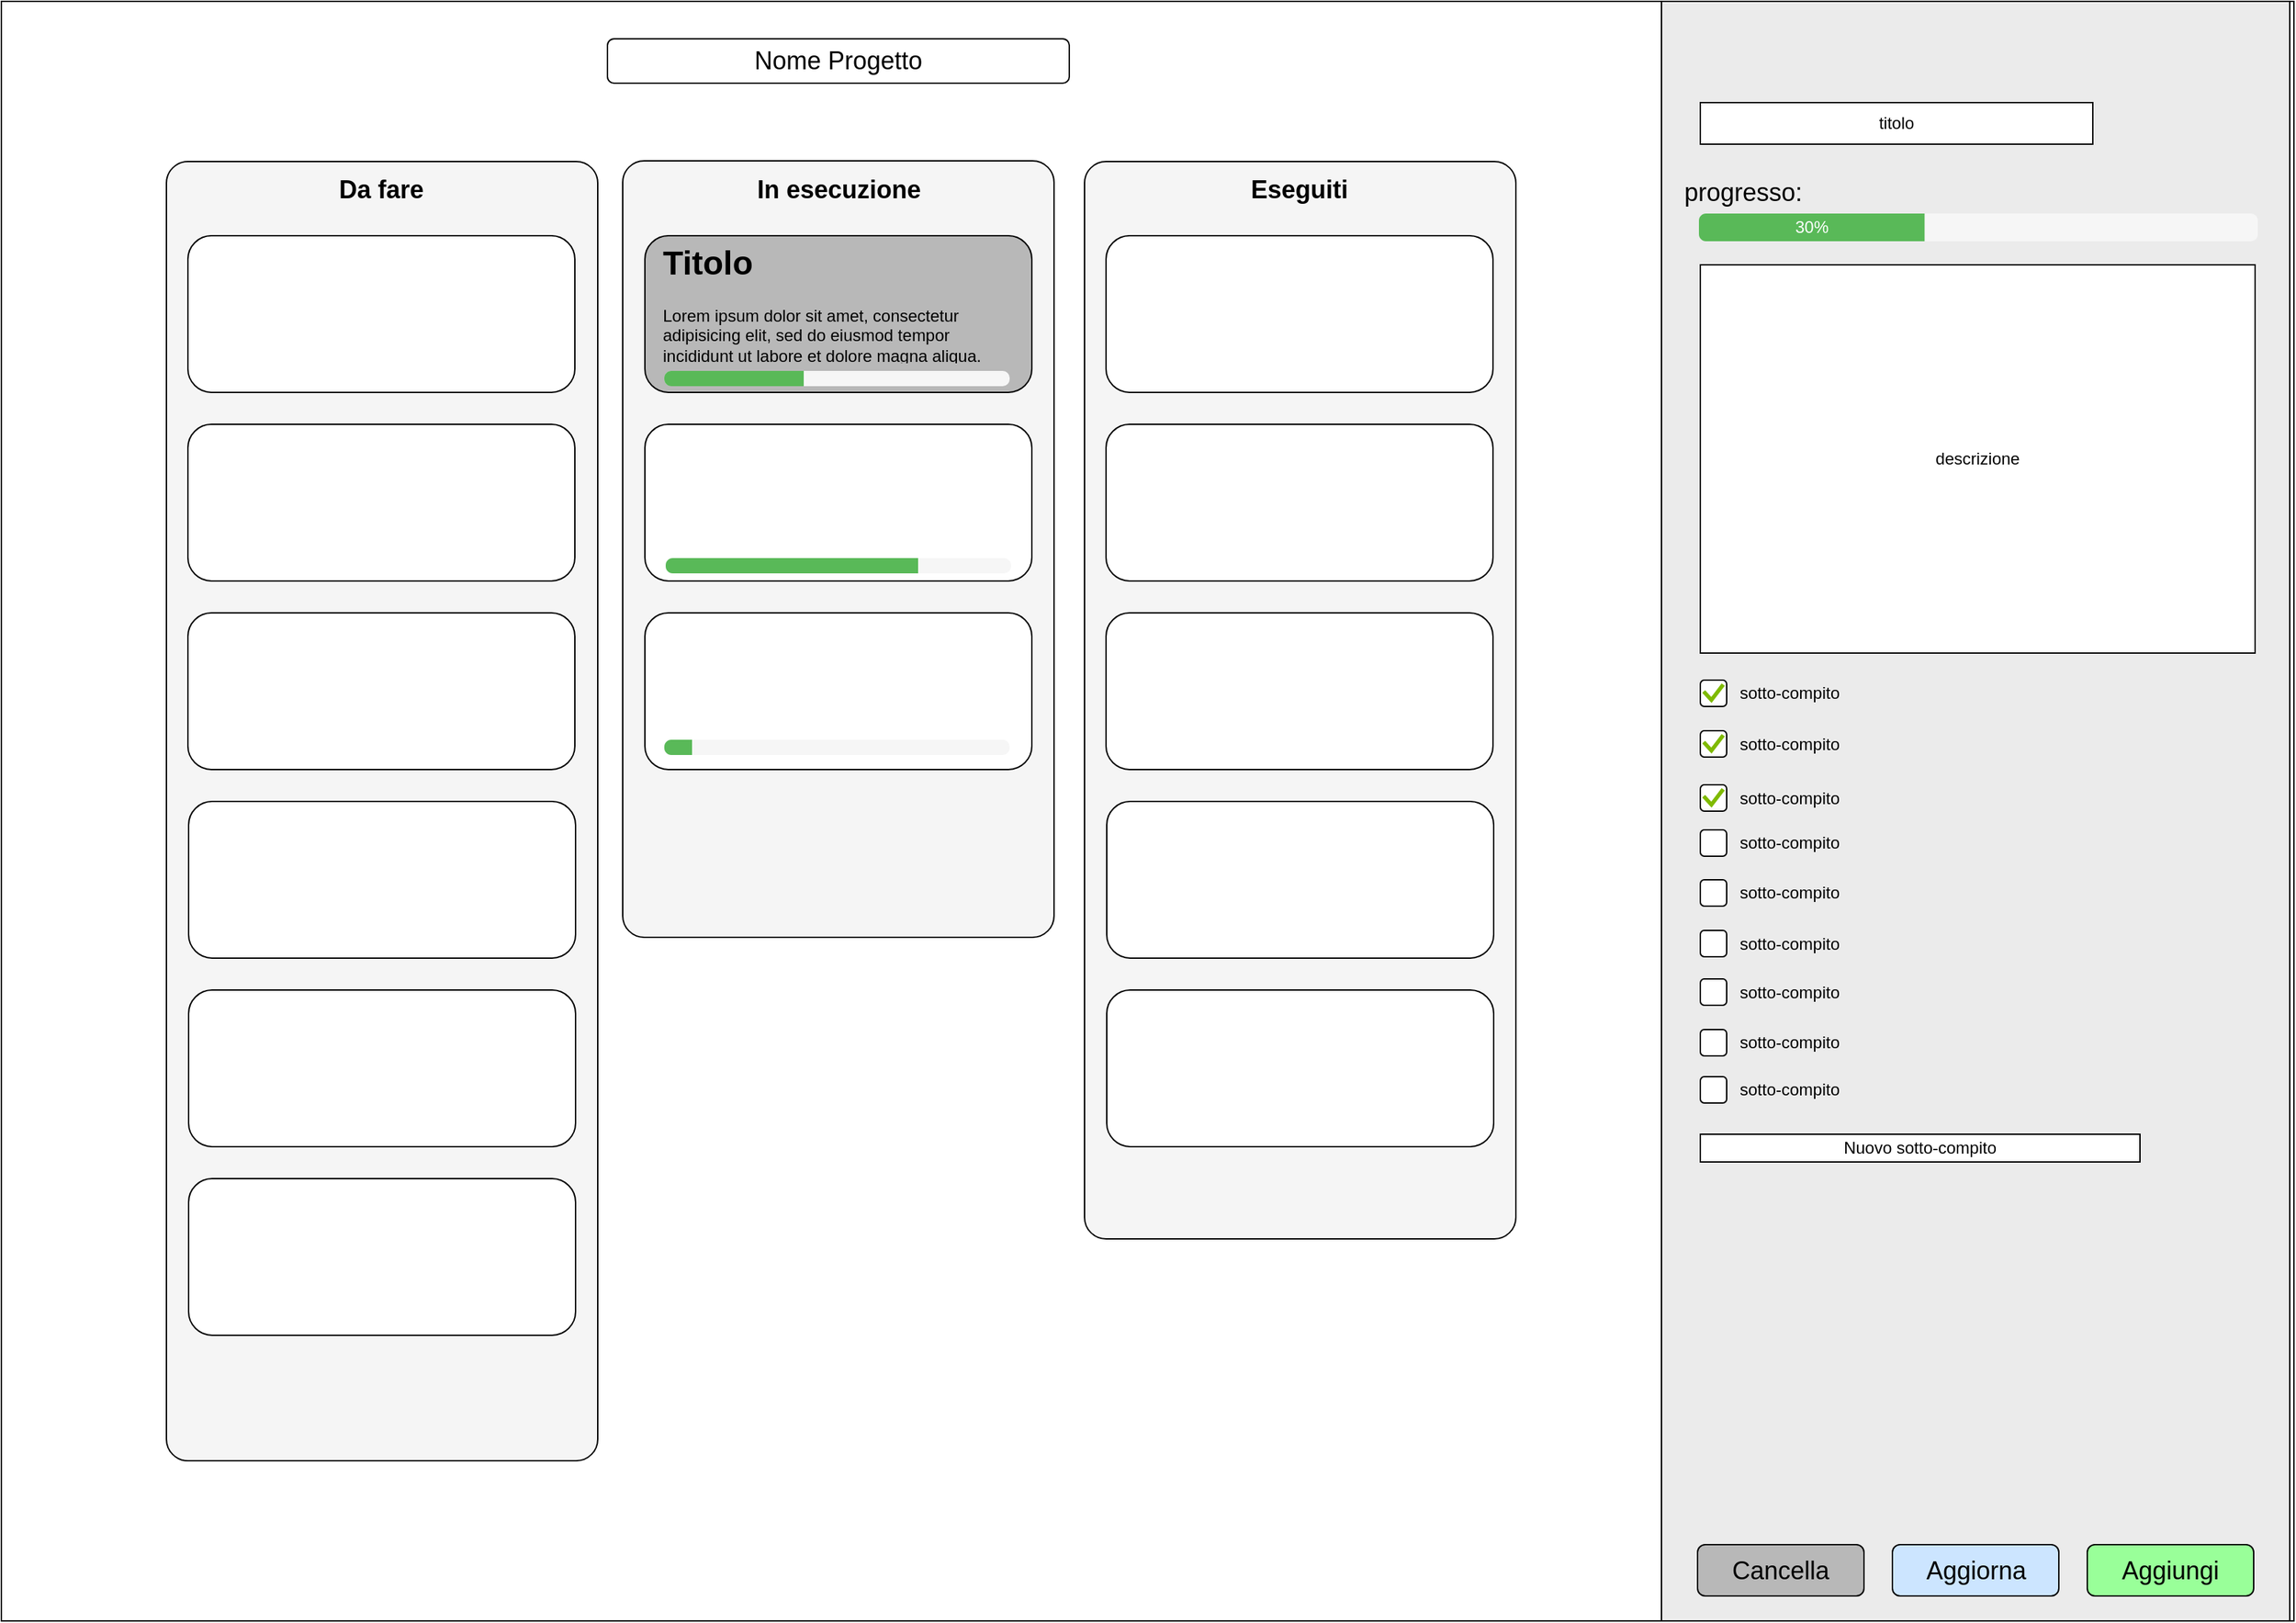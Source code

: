 <mxfile version="11.1.4" type="device"><diagram id="Xn7NUlYeOqXdDYLRAoZw" name="Page-1"><mxGraphModel dx="2844" dy="1728" grid="0" gridSize="10" guides="1" tooltips="1" connect="1" arrows="1" fold="1" page="1" pageScale="1" pageWidth="1654" pageHeight="1169" math="0" shadow="0"><root><mxCell id="0"/><mxCell id="1" parent="0"/><mxCell id="ABDB4E0Q_ttYUgiXy0Oa-73" value="" style="rounded=0;whiteSpace=wrap;html=1;fillColor=#FFFFFF;fontSize=18;" parent="1" vertex="1"><mxGeometry width="1653" height="1168" as="geometry"/></mxCell><mxCell id="ABDB4E0Q_ttYUgiXy0Oa-1" value="" style="rounded=1;whiteSpace=wrap;html=1;fillColor=#F5F5F5;arcSize=5;" parent="1" vertex="1"><mxGeometry x="119" y="115.5" width="311" height="937" as="geometry"/></mxCell><mxCell id="ABDB4E0Q_ttYUgiXy0Oa-2" value="" style="rounded=1;whiteSpace=wrap;html=1;fillColor=#F5F5F5;arcSize=5;" parent="1" vertex="1"><mxGeometry x="448" y="115" width="311" height="560" as="geometry"/></mxCell><mxCell id="ABDB4E0Q_ttYUgiXy0Oa-3" value="" style="rounded=1;whiteSpace=wrap;html=1;fillColor=#F5F5F5;arcSize=5;" parent="1" vertex="1"><mxGeometry x="781" y="115.5" width="311" height="777" as="geometry"/></mxCell><mxCell id="ABDB4E0Q_ttYUgiXy0Oa-4" value="Da fare" style="text;html=1;strokeColor=none;fillColor=none;align=center;verticalAlign=middle;whiteSpace=wrap;rounded=0;fontStyle=1;fontSize=18;" parent="1" vertex="1"><mxGeometry x="198" y="126" width="152" height="20" as="geometry"/></mxCell><mxCell id="ABDB4E0Q_ttYUgiXy0Oa-5" value="In esecuzione" style="text;html=1;strokeColor=none;fillColor=none;align=center;verticalAlign=middle;whiteSpace=wrap;rounded=0;fontStyle=1;fontSize=18;" parent="1" vertex="1"><mxGeometry x="527.5" y="126" width="152" height="20" as="geometry"/></mxCell><mxCell id="ABDB4E0Q_ttYUgiXy0Oa-6" value="Eseguiti" style="text;html=1;strokeColor=none;fillColor=none;align=center;verticalAlign=middle;whiteSpace=wrap;rounded=0;fontStyle=1;fontSize=18;" parent="1" vertex="1"><mxGeometry x="860" y="126" width="152" height="20" as="geometry"/></mxCell><mxCell id="ABDB4E0Q_ttYUgiXy0Oa-7" value="" style="rounded=1;whiteSpace=wrap;html=1;" parent="1" vertex="1"><mxGeometry x="134.5" y="169" width="279" height="113" as="geometry"/></mxCell><mxCell id="ABDB4E0Q_ttYUgiXy0Oa-8" value="" style="rounded=1;whiteSpace=wrap;html=1;" parent="1" vertex="1"><mxGeometry x="134.5" y="305" width="279" height="113" as="geometry"/></mxCell><mxCell id="ABDB4E0Q_ttYUgiXy0Oa-9" value="" style="rounded=1;whiteSpace=wrap;html=1;" parent="1" vertex="1"><mxGeometry x="134.5" y="441" width="279" height="113" as="geometry"/></mxCell><mxCell id="ABDB4E0Q_ttYUgiXy0Oa-10" value="" style="rounded=1;whiteSpace=wrap;html=1;fillColor=#B8B8B8;" parent="1" vertex="1"><mxGeometry x="464" y="169" width="279" height="113" as="geometry"/></mxCell><mxCell id="ABDB4E0Q_ttYUgiXy0Oa-11" value="" style="rounded=1;whiteSpace=wrap;html=1;" parent="1" vertex="1"><mxGeometry x="464" y="305" width="279" height="113" as="geometry"/></mxCell><mxCell id="ABDB4E0Q_ttYUgiXy0Oa-12" value="" style="rounded=1;whiteSpace=wrap;html=1;" parent="1" vertex="1"><mxGeometry x="464" y="441" width="279" height="113" as="geometry"/></mxCell><mxCell id="ABDB4E0Q_ttYUgiXy0Oa-13" value="" style="rounded=1;whiteSpace=wrap;html=1;fillColor=#FFFFFF;" parent="1" vertex="1"><mxGeometry x="796.5" y="169" width="279" height="113" as="geometry"/></mxCell><mxCell id="ABDB4E0Q_ttYUgiXy0Oa-14" value="" style="rounded=1;whiteSpace=wrap;html=1;fillColor=#FFFFFF;" parent="1" vertex="1"><mxGeometry x="796.5" y="305" width="279" height="113" as="geometry"/></mxCell><mxCell id="ABDB4E0Q_ttYUgiXy0Oa-15" value="" style="rounded=1;whiteSpace=wrap;html=1;fillColor=#FFFFFF;" parent="1" vertex="1"><mxGeometry x="796.5" y="441" width="279" height="113" as="geometry"/></mxCell><mxCell id="ABDB4E0Q_ttYUgiXy0Oa-16" value="" style="rounded=0;whiteSpace=wrap;html=1;fillColor=#EBEBEB;" parent="1" vertex="1"><mxGeometry x="1197" width="453" height="1168" as="geometry"/></mxCell><mxCell id="ABDB4E0Q_ttYUgiXy0Oa-17" value="" style="rounded=1;whiteSpace=wrap;html=1;fillColor=#FFFFFF;" parent="1" vertex="1"><mxGeometry x="797" y="577" width="279" height="113" as="geometry"/></mxCell><mxCell id="ABDB4E0Q_ttYUgiXy0Oa-18" value="" style="rounded=1;whiteSpace=wrap;html=1;fillColor=#FFFFFF;" parent="1" vertex="1"><mxGeometry x="797" y="713" width="279" height="113" as="geometry"/></mxCell><mxCell id="ABDB4E0Q_ttYUgiXy0Oa-19" value="" style="rounded=1;whiteSpace=wrap;html=1;" parent="1" vertex="1"><mxGeometry x="135" y="577" width="279" height="113" as="geometry"/></mxCell><mxCell id="ABDB4E0Q_ttYUgiXy0Oa-20" value="" style="rounded=1;whiteSpace=wrap;html=1;" parent="1" vertex="1"><mxGeometry x="135" y="713" width="279" height="113" as="geometry"/></mxCell><mxCell id="ABDB4E0Q_ttYUgiXy0Oa-21" value="" style="rounded=1;whiteSpace=wrap;html=1;" parent="1" vertex="1"><mxGeometry x="135" y="849" width="279" height="113" as="geometry"/></mxCell><mxCell id="ABDB4E0Q_ttYUgiXy0Oa-22" value="titolo" style="rounded=0;whiteSpace=wrap;html=1;" parent="1" vertex="1"><mxGeometry x="1225" y="73" width="283" height="30" as="geometry"/></mxCell><mxCell id="ABDB4E0Q_ttYUgiXy0Oa-23" value="descrizione" style="rounded=0;whiteSpace=wrap;html=1;" parent="1" vertex="1"><mxGeometry x="1225" y="190" width="400" height="280" as="geometry"/></mxCell><mxCell id="ABDB4E0Q_ttYUgiXy0Oa-28" value="" style="group" parent="1" vertex="1" connectable="0"><mxGeometry x="1225" y="489" width="112.5" height="20" as="geometry"/></mxCell><mxCell id="ABDB4E0Q_ttYUgiXy0Oa-24" value="" style="rounded=1;whiteSpace=wrap;html=1;" parent="ABDB4E0Q_ttYUgiXy0Oa-28" vertex="1"><mxGeometry y="0.5" width="19" height="19" as="geometry"/></mxCell><mxCell id="ABDB4E0Q_ttYUgiXy0Oa-25" value="sotto-compito" style="text;html=1;strokeColor=none;fillColor=none;align=center;verticalAlign=middle;whiteSpace=wrap;rounded=0;" parent="ABDB4E0Q_ttYUgiXy0Oa-28" vertex="1"><mxGeometry x="15.5" width="97" height="20" as="geometry"/></mxCell><mxCell id="ABDB4E0Q_ttYUgiXy0Oa-29" value="" style="group" parent="1" vertex="1" connectable="0"><mxGeometry x="1225" y="525.5" width="112.5" height="20" as="geometry"/></mxCell><mxCell id="ABDB4E0Q_ttYUgiXy0Oa-30" value="" style="rounded=1;whiteSpace=wrap;html=1;" parent="ABDB4E0Q_ttYUgiXy0Oa-29" vertex="1"><mxGeometry y="0.5" width="19" height="19" as="geometry"/></mxCell><mxCell id="ABDB4E0Q_ttYUgiXy0Oa-31" value="sotto-compito" style="text;html=1;strokeColor=none;fillColor=none;align=center;verticalAlign=middle;whiteSpace=wrap;rounded=0;" parent="ABDB4E0Q_ttYUgiXy0Oa-29" vertex="1"><mxGeometry x="15.5" width="97" height="20" as="geometry"/></mxCell><mxCell id="ABDB4E0Q_ttYUgiXy0Oa-51" value="" style="aspect=fixed;html=1;perimeter=none;align=center;shadow=0;dashed=0;image;fontSize=12;image=img/lib/mscae/Check.svg;" parent="ABDB4E0Q_ttYUgiXy0Oa-29" vertex="1"><mxGeometry x="1.5" y="3" width="16" height="14" as="geometry"/></mxCell><mxCell id="ABDB4E0Q_ttYUgiXy0Oa-35" value="" style="group" parent="1" vertex="1" connectable="0"><mxGeometry x="1225" y="597" width="112.5" height="20" as="geometry"/></mxCell><mxCell id="ABDB4E0Q_ttYUgiXy0Oa-36" value="" style="rounded=1;whiteSpace=wrap;html=1;" parent="ABDB4E0Q_ttYUgiXy0Oa-35" vertex="1"><mxGeometry y="0.5" width="19" height="19" as="geometry"/></mxCell><mxCell id="ABDB4E0Q_ttYUgiXy0Oa-37" value="sotto-compito" style="text;html=1;strokeColor=none;fillColor=none;align=center;verticalAlign=middle;whiteSpace=wrap;rounded=0;" parent="ABDB4E0Q_ttYUgiXy0Oa-35" vertex="1"><mxGeometry x="15.5" width="97" height="20" as="geometry"/></mxCell><mxCell id="ABDB4E0Q_ttYUgiXy0Oa-38" value="" style="group" parent="1" vertex="1" connectable="0"><mxGeometry x="1225" y="633" width="112.5" height="20" as="geometry"/></mxCell><mxCell id="ABDB4E0Q_ttYUgiXy0Oa-39" value="" style="rounded=1;whiteSpace=wrap;html=1;" parent="ABDB4E0Q_ttYUgiXy0Oa-38" vertex="1"><mxGeometry y="0.5" width="19" height="19" as="geometry"/></mxCell><mxCell id="ABDB4E0Q_ttYUgiXy0Oa-40" value="sotto-compito" style="text;html=1;strokeColor=none;fillColor=none;align=center;verticalAlign=middle;whiteSpace=wrap;rounded=0;" parent="ABDB4E0Q_ttYUgiXy0Oa-38" vertex="1"><mxGeometry x="15.5" width="97" height="20" as="geometry"/></mxCell><mxCell id="ABDB4E0Q_ttYUgiXy0Oa-41" value="" style="group" parent="1" vertex="1" connectable="0"><mxGeometry x="1225" y="669.5" width="112.5" height="20" as="geometry"/></mxCell><mxCell id="ABDB4E0Q_ttYUgiXy0Oa-42" value="" style="rounded=1;whiteSpace=wrap;html=1;" parent="ABDB4E0Q_ttYUgiXy0Oa-41" vertex="1"><mxGeometry y="0.5" width="19" height="19" as="geometry"/></mxCell><mxCell id="ABDB4E0Q_ttYUgiXy0Oa-43" value="sotto-compito" style="text;html=1;strokeColor=none;fillColor=none;align=center;verticalAlign=middle;whiteSpace=wrap;rounded=0;" parent="ABDB4E0Q_ttYUgiXy0Oa-41" vertex="1"><mxGeometry x="15.5" width="97" height="20" as="geometry"/></mxCell><mxCell id="ABDB4E0Q_ttYUgiXy0Oa-44" value="" style="group" parent="1" vertex="1" connectable="0"><mxGeometry x="1225" y="704.5" width="112.5" height="20" as="geometry"/></mxCell><mxCell id="ABDB4E0Q_ttYUgiXy0Oa-45" value="" style="rounded=1;whiteSpace=wrap;html=1;" parent="ABDB4E0Q_ttYUgiXy0Oa-44" vertex="1"><mxGeometry y="0.5" width="19" height="19" as="geometry"/></mxCell><mxCell id="ABDB4E0Q_ttYUgiXy0Oa-46" value="sotto-compito" style="text;html=1;strokeColor=none;fillColor=none;align=center;verticalAlign=middle;whiteSpace=wrap;rounded=0;" parent="ABDB4E0Q_ttYUgiXy0Oa-44" vertex="1"><mxGeometry x="15.5" width="97" height="20" as="geometry"/></mxCell><mxCell id="ABDB4E0Q_ttYUgiXy0Oa-47" value="" style="group" parent="1" vertex="1" connectable="0"><mxGeometry x="1225" y="741" width="112.5" height="20" as="geometry"/></mxCell><mxCell id="ABDB4E0Q_ttYUgiXy0Oa-48" value="" style="rounded=1;whiteSpace=wrap;html=1;" parent="ABDB4E0Q_ttYUgiXy0Oa-47" vertex="1"><mxGeometry y="0.5" width="19" height="19" as="geometry"/></mxCell><mxCell id="ABDB4E0Q_ttYUgiXy0Oa-49" value="sotto-compito" style="text;html=1;strokeColor=none;fillColor=none;align=center;verticalAlign=middle;whiteSpace=wrap;rounded=0;" parent="ABDB4E0Q_ttYUgiXy0Oa-47" vertex="1"><mxGeometry x="15.5" width="97" height="20" as="geometry"/></mxCell><mxCell id="ABDB4E0Q_ttYUgiXy0Oa-50" value="" style="aspect=fixed;html=1;perimeter=none;align=center;shadow=0;dashed=0;image;fontSize=12;image=img/lib/mscae/Check.svg;" parent="1" vertex="1"><mxGeometry x="1226.5" y="492" width="16" height="14" as="geometry"/></mxCell><mxCell id="ABDB4E0Q_ttYUgiXy0Oa-52" value="" style="group" parent="1" vertex="1" connectable="0"><mxGeometry x="1225" y="564.5" width="112.5" height="20" as="geometry"/></mxCell><mxCell id="ABDB4E0Q_ttYUgiXy0Oa-53" value="" style="rounded=1;whiteSpace=wrap;html=1;" parent="ABDB4E0Q_ttYUgiXy0Oa-52" vertex="1"><mxGeometry y="0.5" width="19" height="19" as="geometry"/></mxCell><mxCell id="ABDB4E0Q_ttYUgiXy0Oa-54" value="sotto-compito" style="text;html=1;strokeColor=none;fillColor=none;align=center;verticalAlign=middle;whiteSpace=wrap;rounded=0;" parent="ABDB4E0Q_ttYUgiXy0Oa-52" vertex="1"><mxGeometry x="15.5" width="97" height="20" as="geometry"/></mxCell><mxCell id="ABDB4E0Q_ttYUgiXy0Oa-55" value="" style="aspect=fixed;html=1;perimeter=none;align=center;shadow=0;dashed=0;image;fontSize=12;image=img/lib/mscae/Check.svg;" parent="ABDB4E0Q_ttYUgiXy0Oa-52" vertex="1"><mxGeometry x="1.5" y="3" width="16" height="14" as="geometry"/></mxCell><mxCell id="ABDB4E0Q_ttYUgiXy0Oa-57" value="" style="html=1;shadow=0;dashed=0;shape=mxgraph.bootstrap.rrect;rSize=5;strokeColor=none;fillColor=#f6f6f6;whiteSpace=wrap;" parent="1" vertex="1"><mxGeometry x="1224" y="153" width="403" height="20" as="geometry"/></mxCell><mxCell id="ABDB4E0Q_ttYUgiXy0Oa-58" value="30%" style="html=1;shadow=0;dashed=0;shape=mxgraph.bootstrap.leftButton;rSize=5;strokeColor=none;fillColor=#59B958;fontColor=#FFFFFF;whiteSpace=wrap;" parent="ABDB4E0Q_ttYUgiXy0Oa-57" vertex="1"><mxGeometry width="162.696" height="20" as="geometry"/></mxCell><mxCell id="ABDB4E0Q_ttYUgiXy0Oa-59" value="" style="group" parent="1" vertex="1" connectable="0"><mxGeometry x="1225" y="775" width="112.5" height="20" as="geometry"/></mxCell><mxCell id="ABDB4E0Q_ttYUgiXy0Oa-60" value="" style="rounded=1;whiteSpace=wrap;html=1;" parent="ABDB4E0Q_ttYUgiXy0Oa-59" vertex="1"><mxGeometry y="0.5" width="19" height="19" as="geometry"/></mxCell><mxCell id="ABDB4E0Q_ttYUgiXy0Oa-61" value="sotto-compito" style="text;html=1;strokeColor=none;fillColor=none;align=center;verticalAlign=middle;whiteSpace=wrap;rounded=0;" parent="ABDB4E0Q_ttYUgiXy0Oa-59" vertex="1"><mxGeometry x="15.5" width="97" height="20" as="geometry"/></mxCell><mxCell id="ABDB4E0Q_ttYUgiXy0Oa-65" value="progresso:" style="text;html=1;strokeColor=none;fillColor=none;align=center;verticalAlign=middle;whiteSpace=wrap;rounded=0;fontSize=18;" parent="1" vertex="1"><mxGeometry x="1227" y="128" width="58" height="20" as="geometry"/></mxCell><mxCell id="ABDB4E0Q_ttYUgiXy0Oa-66" value="&lt;h1&gt;Titolo&lt;/h1&gt;&lt;p&gt;Lorem ipsum dolor sit amet, consectetur adipisicing elit, sed do eiusmod tempor incididunt ut labore et dolore magna aliqua.&lt;/p&gt;" style="text;html=1;strokeColor=none;fillColor=none;spacing=5;spacingTop=-20;whiteSpace=wrap;overflow=hidden;rounded=0;" parent="1" vertex="1"><mxGeometry x="472" y="169" width="261" height="92" as="geometry"/></mxCell><mxCell id="ABDB4E0Q_ttYUgiXy0Oa-67" value="" style="html=1;shadow=0;dashed=0;shape=mxgraph.bootstrap.rrect;rSize=5;strokeColor=none;fillColor=#f6f6f6;whiteSpace=wrap;" parent="1" vertex="1"><mxGeometry x="478" y="266.5" width="249" height="11" as="geometry"/></mxCell><mxCell id="ABDB4E0Q_ttYUgiXy0Oa-68" value="" style="html=1;shadow=0;dashed=0;shape=mxgraph.bootstrap.leftButton;rSize=5;strokeColor=none;fillColor=#59B958;fontColor=#FFFFFF;whiteSpace=wrap;" parent="ABDB4E0Q_ttYUgiXy0Oa-67" vertex="1"><mxGeometry width="100.524" height="11" as="geometry"/></mxCell><mxCell id="ABDB4E0Q_ttYUgiXy0Oa-69" value="" style="html=1;shadow=0;dashed=0;shape=mxgraph.bootstrap.rrect;rSize=5;strokeColor=none;fillColor=#f6f6f6;whiteSpace=wrap;" parent="1" vertex="1"><mxGeometry x="479" y="401.5" width="249" height="11" as="geometry"/></mxCell><mxCell id="ABDB4E0Q_ttYUgiXy0Oa-70" value="" style="html=1;shadow=0;dashed=0;shape=mxgraph.bootstrap.leftButton;rSize=5;strokeColor=none;fillColor=#59B958;fontColor=#FFFFFF;whiteSpace=wrap;" parent="ABDB4E0Q_ttYUgiXy0Oa-69" vertex="1"><mxGeometry width="182" height="11" as="geometry"/></mxCell><mxCell id="ABDB4E0Q_ttYUgiXy0Oa-71" value="" style="html=1;shadow=0;dashed=0;shape=mxgraph.bootstrap.rrect;rSize=5;strokeColor=none;fillColor=#f6f6f6;whiteSpace=wrap;" parent="1" vertex="1"><mxGeometry x="478" y="532.5" width="249" height="11" as="geometry"/></mxCell><mxCell id="ABDB4E0Q_ttYUgiXy0Oa-72" value="" style="html=1;shadow=0;dashed=0;shape=mxgraph.bootstrap.leftButton;rSize=5;strokeColor=none;fillColor=#59B958;fontColor=#FFFFFF;whiteSpace=wrap;" parent="ABDB4E0Q_ttYUgiXy0Oa-71" vertex="1"><mxGeometry width="20" height="11" as="geometry"/></mxCell><mxCell id="ABDB4E0Q_ttYUgiXy0Oa-76" value="Aggiorna" style="rounded=1;whiteSpace=wrap;html=1;fillColor=#CCE5FF;fontSize=18;" parent="1" vertex="1"><mxGeometry x="1363.5" y="1113" width="120" height="37" as="geometry"/></mxCell><mxCell id="ABDB4E0Q_ttYUgiXy0Oa-77" value="Aggiungi" style="rounded=1;whiteSpace=wrap;html=1;fillColor=#99FF99;fontSize=18;" parent="1" vertex="1"><mxGeometry x="1504" y="1113" width="120" height="37" as="geometry"/></mxCell><mxCell id="ABDB4E0Q_ttYUgiXy0Oa-78" value="Cancella" style="rounded=1;whiteSpace=wrap;html=1;fillColor=#B8B8B8;fontSize=18;" parent="1" vertex="1"><mxGeometry x="1223" y="1113" width="120" height="37" as="geometry"/></mxCell><mxCell id="ABDB4E0Q_ttYUgiXy0Oa-79" value="Nuovo sotto-compito" style="rounded=0;whiteSpace=wrap;html=1;" parent="1" vertex="1"><mxGeometry x="1225" y="817" width="317" height="20" as="geometry"/></mxCell><mxCell id="ABDB4E0Q_ttYUgiXy0Oa-81" value="" style="shape=image;html=1;verticalAlign=top;verticalLabelPosition=bottom;labelBackgroundColor=#ffffff;imageAspect=0;aspect=fixed;image=https://cdn1.iconfinder.com/data/icons/feather-2/24/plus-circle-128.png;fillColor=#B8B8B8;fontSize=18;" parent="1" vertex="1"><mxGeometry x="1567.5" y="812.5" width="27" height="27" as="geometry"/></mxCell><mxCell id="ABDB4E0Q_ttYUgiXy0Oa-82" value="" style="shape=image;html=1;verticalAlign=top;verticalLabelPosition=bottom;labelBackgroundColor=#ffffff;imageAspect=0;aspect=fixed;image=https://cdn0.iconfinder.com/data/icons/mobile-basic-vol-1/32/Trash-128.png;fillColor=#B8B8B8;fontSize=18;" parent="1" vertex="1"><mxGeometry x="1565" y="483" width="32" height="32" as="geometry"/></mxCell><mxCell id="ABDB4E0Q_ttYUgiXy0Oa-83" value="" style="shape=image;html=1;verticalAlign=top;verticalLabelPosition=bottom;labelBackgroundColor=#ffffff;imageAspect=0;aspect=fixed;image=https://cdn0.iconfinder.com/data/icons/mobile-basic-vol-1/32/Trash-128.png;fillColor=#B8B8B8;fontSize=18;" parent="1" vertex="1"><mxGeometry x="1565" y="519.5" width="32" height="32" as="geometry"/></mxCell><mxCell id="ABDB4E0Q_ttYUgiXy0Oa-84" value="" style="shape=image;html=1;verticalAlign=top;verticalLabelPosition=bottom;labelBackgroundColor=#ffffff;imageAspect=0;aspect=fixed;image=https://cdn0.iconfinder.com/data/icons/mobile-basic-vol-1/32/Trash-128.png;fillColor=#B8B8B8;fontSize=18;" parent="1" vertex="1"><mxGeometry x="1565" y="554" width="32" height="32" as="geometry"/></mxCell><mxCell id="ABDB4E0Q_ttYUgiXy0Oa-85" value="" style="shape=image;html=1;verticalAlign=top;verticalLabelPosition=bottom;labelBackgroundColor=#ffffff;imageAspect=0;aspect=fixed;image=https://cdn0.iconfinder.com/data/icons/mobile-basic-vol-1/32/Trash-128.png;fillColor=#B8B8B8;fontSize=18;" parent="1" vertex="1"><mxGeometry x="1565" y="590.5" width="32" height="32" as="geometry"/></mxCell><mxCell id="ABDB4E0Q_ttYUgiXy0Oa-86" value="" style="shape=image;html=1;verticalAlign=top;verticalLabelPosition=bottom;labelBackgroundColor=#ffffff;imageAspect=0;aspect=fixed;image=https://cdn0.iconfinder.com/data/icons/mobile-basic-vol-1/32/Trash-128.png;fillColor=#B8B8B8;fontSize=18;" parent="1" vertex="1"><mxGeometry x="1565" y="626.5" width="32" height="32" as="geometry"/></mxCell><mxCell id="ABDB4E0Q_ttYUgiXy0Oa-87" value="" style="shape=image;html=1;verticalAlign=top;verticalLabelPosition=bottom;labelBackgroundColor=#ffffff;imageAspect=0;aspect=fixed;image=https://cdn0.iconfinder.com/data/icons/mobile-basic-vol-1/32/Trash-128.png;fillColor=#B8B8B8;fontSize=18;" parent="1" vertex="1"><mxGeometry x="1565" y="663" width="32" height="32" as="geometry"/></mxCell><mxCell id="ABDB4E0Q_ttYUgiXy0Oa-88" value="" style="shape=image;html=1;verticalAlign=top;verticalLabelPosition=bottom;labelBackgroundColor=#ffffff;imageAspect=0;aspect=fixed;image=https://cdn0.iconfinder.com/data/icons/mobile-basic-vol-1/32/Trash-128.png;fillColor=#B8B8B8;fontSize=18;" parent="1" vertex="1"><mxGeometry x="1565" y="697.5" width="32" height="32" as="geometry"/></mxCell><mxCell id="ABDB4E0Q_ttYUgiXy0Oa-89" value="" style="shape=image;html=1;verticalAlign=top;verticalLabelPosition=bottom;labelBackgroundColor=#ffffff;imageAspect=0;aspect=fixed;image=https://cdn0.iconfinder.com/data/icons/mobile-basic-vol-1/32/Trash-128.png;fillColor=#B8B8B8;fontSize=18;" parent="1" vertex="1"><mxGeometry x="1565" y="734" width="32" height="32" as="geometry"/></mxCell><mxCell id="ABDB4E0Q_ttYUgiXy0Oa-90" value="" style="shape=image;html=1;verticalAlign=top;verticalLabelPosition=bottom;labelBackgroundColor=#ffffff;imageAspect=0;aspect=fixed;image=https://cdn0.iconfinder.com/data/icons/mobile-basic-vol-1/32/Trash-128.png;fillColor=#B8B8B8;fontSize=18;" parent="1" vertex="1"><mxGeometry x="1565" y="766" width="32" height="32" as="geometry"/></mxCell><mxCell id="ABDB4E0Q_ttYUgiXy0Oa-91" value="Nome Progetto" style="text;html=1;strokeColor=#000000;fillColor=none;align=center;verticalAlign=middle;whiteSpace=wrap;rounded=1;fontSize=18;" parent="1" vertex="1"><mxGeometry x="437" y="27" width="333" height="32" as="geometry"/></mxCell><mxCell id="-ItujPDLAiHh9D_b6Knq-1" value="" style="shape=image;html=1;verticalAlign=top;verticalLabelPosition=bottom;labelBackgroundColor=#ffffff;imageAspect=0;aspect=fixed;image=https://cdn0.iconfinder.com/data/icons/mobile-basic-vol-1/32/Trash-128.png;fillColor=#B8B8B8;fontSize=18;imageBorder=none;" vertex="1" parent="1"><mxGeometry x="695" y="174" width="32" height="32" as="geometry"/></mxCell></root></mxGraphModel></diagram></mxfile>